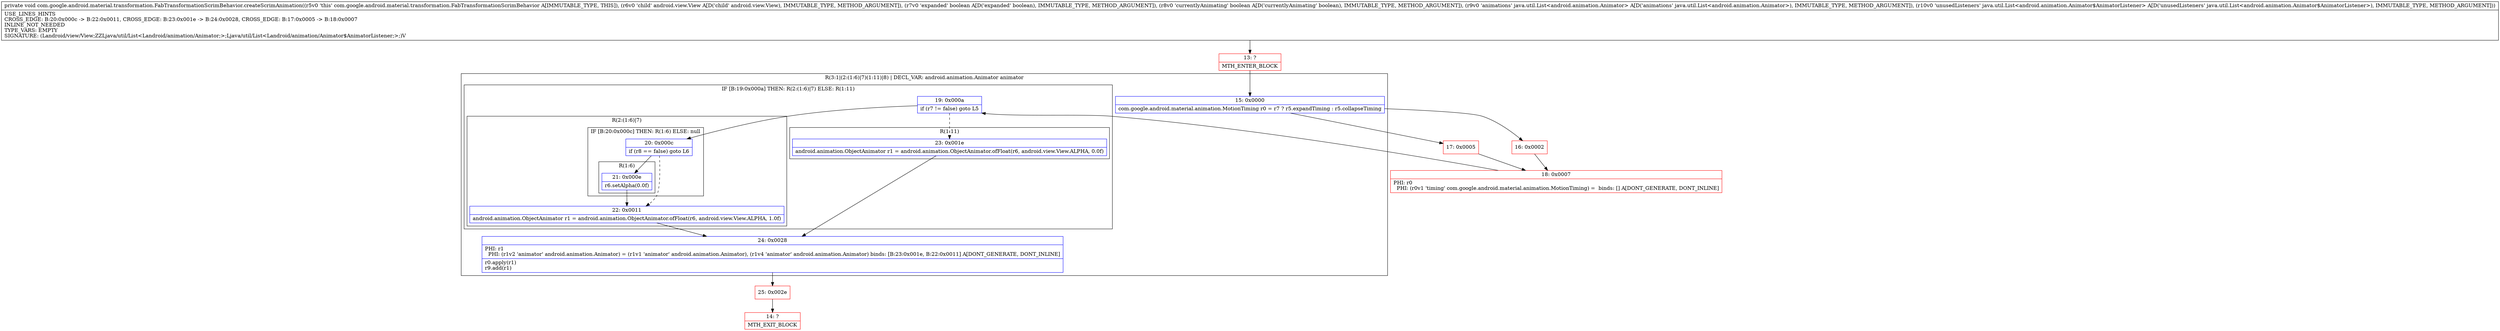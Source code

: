 digraph "CFG forcom.google.android.material.transformation.FabTransformationScrimBehavior.createScrimAnimation(Landroid\/view\/View;ZZLjava\/util\/List;Ljava\/util\/List;)V" {
subgraph cluster_Region_1738072009 {
label = "R(3:1|(2:(1:6)|7)(1:11)|8) | DECL_VAR: android.animation.Animator animator\l";
node [shape=record,color=blue];
Node_15 [shape=record,label="{15\:\ 0x0000|com.google.android.material.animation.MotionTiming r0 = r7 ? r5.expandTiming : r5.collapseTiming\l}"];
subgraph cluster_IfRegion_1559960156 {
label = "IF [B:19:0x000a] THEN: R(2:(1:6)|7) ELSE: R(1:11)";
node [shape=record,color=blue];
Node_19 [shape=record,label="{19\:\ 0x000a|if (r7 != false) goto L5\l}"];
subgraph cluster_Region_1261159192 {
label = "R(2:(1:6)|7)";
node [shape=record,color=blue];
subgraph cluster_IfRegion_714309915 {
label = "IF [B:20:0x000c] THEN: R(1:6) ELSE: null";
node [shape=record,color=blue];
Node_20 [shape=record,label="{20\:\ 0x000c|if (r8 == false) goto L6\l}"];
subgraph cluster_Region_15441058 {
label = "R(1:6)";
node [shape=record,color=blue];
Node_21 [shape=record,label="{21\:\ 0x000e|r6.setAlpha(0.0f)\l}"];
}
}
Node_22 [shape=record,label="{22\:\ 0x0011|android.animation.ObjectAnimator r1 = android.animation.ObjectAnimator.ofFloat(r6, android.view.View.ALPHA, 1.0f)\l}"];
}
subgraph cluster_Region_1053972775 {
label = "R(1:11)";
node [shape=record,color=blue];
Node_23 [shape=record,label="{23\:\ 0x001e|android.animation.ObjectAnimator r1 = android.animation.ObjectAnimator.ofFloat(r6, android.view.View.ALPHA, 0.0f)\l}"];
}
}
Node_24 [shape=record,label="{24\:\ 0x0028|PHI: r1 \l  PHI: (r1v2 'animator' android.animation.Animator) = (r1v1 'animator' android.animation.Animator), (r1v4 'animator' android.animation.Animator) binds: [B:23:0x001e, B:22:0x0011] A[DONT_GENERATE, DONT_INLINE]\l|r0.apply(r1)\lr9.add(r1)\l}"];
}
Node_13 [shape=record,color=red,label="{13\:\ ?|MTH_ENTER_BLOCK\l}"];
Node_16 [shape=record,color=red,label="{16\:\ 0x0002}"];
Node_18 [shape=record,color=red,label="{18\:\ 0x0007|PHI: r0 \l  PHI: (r0v1 'timing' com.google.android.material.animation.MotionTiming) =  binds: [] A[DONT_GENERATE, DONT_INLINE]\l}"];
Node_25 [shape=record,color=red,label="{25\:\ 0x002e}"];
Node_14 [shape=record,color=red,label="{14\:\ ?|MTH_EXIT_BLOCK\l}"];
Node_17 [shape=record,color=red,label="{17\:\ 0x0005}"];
MethodNode[shape=record,label="{private void com.google.android.material.transformation.FabTransformationScrimBehavior.createScrimAnimation((r5v0 'this' com.google.android.material.transformation.FabTransformationScrimBehavior A[IMMUTABLE_TYPE, THIS]), (r6v0 'child' android.view.View A[D('child' android.view.View), IMMUTABLE_TYPE, METHOD_ARGUMENT]), (r7v0 'expanded' boolean A[D('expanded' boolean), IMMUTABLE_TYPE, METHOD_ARGUMENT]), (r8v0 'currentlyAnimating' boolean A[D('currentlyAnimating' boolean), IMMUTABLE_TYPE, METHOD_ARGUMENT]), (r9v0 'animations' java.util.List\<android.animation.Animator\> A[D('animations' java.util.List\<android.animation.Animator\>), IMMUTABLE_TYPE, METHOD_ARGUMENT]), (r10v0 'unusedListeners' java.util.List\<android.animation.Animator$AnimatorListener\> A[D('unusedListeners' java.util.List\<android.animation.Animator$AnimatorListener\>), IMMUTABLE_TYPE, METHOD_ARGUMENT]))  | USE_LINES_HINTS\lCROSS_EDGE: B:20:0x000c \-\> B:22:0x0011, CROSS_EDGE: B:23:0x001e \-\> B:24:0x0028, CROSS_EDGE: B:17:0x0005 \-\> B:18:0x0007\lINLINE_NOT_NEEDED\lTYPE_VARS: EMPTY\lSIGNATURE: (Landroid\/view\/View;ZZLjava\/util\/List\<Landroid\/animation\/Animator;\>;Ljava\/util\/List\<Landroid\/animation\/Animator$AnimatorListener;\>;)V\l}"];
MethodNode -> Node_13;Node_15 -> Node_16;
Node_15 -> Node_17;
Node_19 -> Node_20;
Node_19 -> Node_23[style=dashed];
Node_20 -> Node_21;
Node_20 -> Node_22[style=dashed];
Node_21 -> Node_22;
Node_22 -> Node_24;
Node_23 -> Node_24;
Node_24 -> Node_25;
Node_13 -> Node_15;
Node_16 -> Node_18;
Node_18 -> Node_19;
Node_25 -> Node_14;
Node_17 -> Node_18;
}

